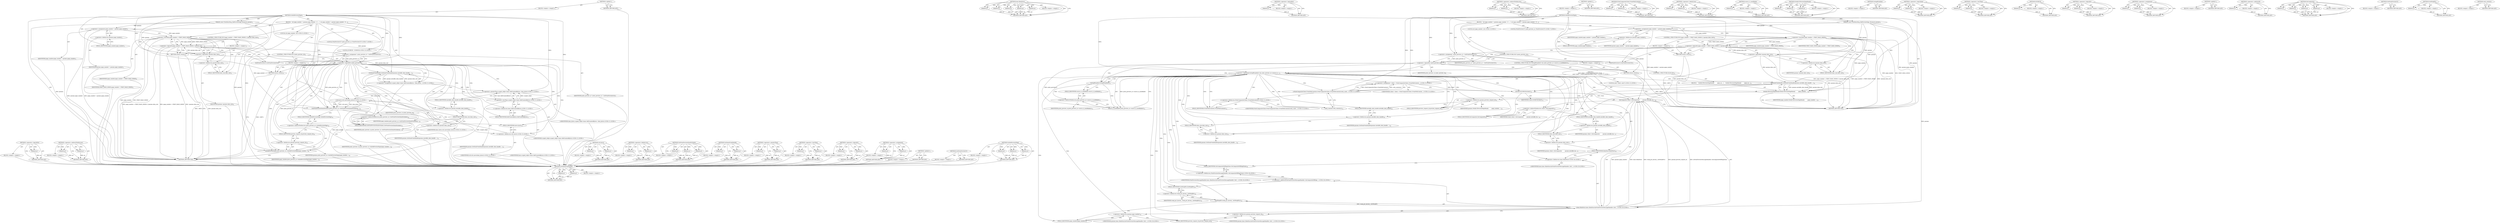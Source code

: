 digraph "web_contents" {
vulnerable_114 [label=<(METHOD,&lt;operator&gt;.logicalNot)>];
vulnerable_115 [label=<(PARAM,p1)>];
vulnerable_116 [label=<(BLOCK,&lt;empty&gt;,&lt;empty&gt;)>];
vulnerable_117 [label=<(METHOD_RETURN,ANY)>];
vulnerable_137 [label=<(METHOD,&lt;operator&gt;.indirectFieldAccess)>];
vulnerable_138 [label=<(PARAM,p1)>];
vulnerable_139 [label=<(PARAM,p2)>];
vulnerable_140 [label=<(BLOCK,&lt;empty&gt;,&lt;empty&gt;)>];
vulnerable_141 [label=<(METHOD_RETURN,ANY)>];
vulnerable_6 [label=<(METHOD,&lt;global&gt;)<SUB>1</SUB>>];
vulnerable_7 [label=<(BLOCK,&lt;empty&gt;,&lt;empty&gt;)<SUB>1</SUB>>];
vulnerable_8 [label=<(METHOD,OnDidPreviewPage)<SUB>1</SUB>>];
vulnerable_9 [label=<(PARAM,const PrintHostMsg_DidPreviewPage_Params&amp; params)<SUB>2</SUB>>];
vulnerable_10 [label=<(BLOCK,{
  int page_number = params.page_number;
  if ...,{
  int page_number = params.page_number;
  if ...)<SUB>2</SUB>>];
vulnerable_11 [label="<(LOCAL,int page_number: int)<SUB>3</SUB>>"];
vulnerable_12 [label=<(&lt;operator&gt;.assignment,page_number = params.page_number)<SUB>3</SUB>>];
vulnerable_13 [label=<(IDENTIFIER,page_number,page_number = params.page_number)<SUB>3</SUB>>];
vulnerable_14 [label=<(&lt;operator&gt;.fieldAccess,params.page_number)<SUB>3</SUB>>];
vulnerable_15 [label=<(IDENTIFIER,params,page_number = params.page_number)<SUB>3</SUB>>];
vulnerable_16 [label=<(FIELD_IDENTIFIER,page_number,page_number)<SUB>3</SUB>>];
vulnerable_17 [label=<(CONTROL_STRUCTURE,IF,if (page_number &lt; FIRST_PAGE_INDEX || !params.data_size))<SUB>4</SUB>>];
vulnerable_18 [label=<(&lt;operator&gt;.logicalOr,page_number &lt; FIRST_PAGE_INDEX || !params.data_...)<SUB>4</SUB>>];
vulnerable_19 [label=<(&lt;operator&gt;.lessThan,page_number &lt; FIRST_PAGE_INDEX)<SUB>4</SUB>>];
vulnerable_20 [label=<(IDENTIFIER,page_number,page_number &lt; FIRST_PAGE_INDEX)<SUB>4</SUB>>];
vulnerable_21 [label=<(IDENTIFIER,FIRST_PAGE_INDEX,page_number &lt; FIRST_PAGE_INDEX)<SUB>4</SUB>>];
vulnerable_22 [label=<(&lt;operator&gt;.logicalNot,!params.data_size)<SUB>4</SUB>>];
vulnerable_23 [label=<(&lt;operator&gt;.fieldAccess,params.data_size)<SUB>4</SUB>>];
vulnerable_24 [label=<(IDENTIFIER,params,!params.data_size)<SUB>4</SUB>>];
vulnerable_25 [label=<(FIELD_IDENTIFIER,data_size,data_size)<SUB>4</SUB>>];
vulnerable_26 [label=<(BLOCK,&lt;empty&gt;,&lt;empty&gt;)<SUB>5</SUB>>];
vulnerable_27 [label=<(RETURN,return;,return;)<SUB>5</SUB>>];
vulnerable_28 [label="<(LOCAL,PrintPreviewUI* print_preview_ui: PrintPreviewUI*)<SUB>7</SUB>>"];
vulnerable_29 [label=<(&lt;operator&gt;.assignment,* print_preview_ui = GetPrintPreviewUI())<SUB>7</SUB>>];
vulnerable_30 [label=<(IDENTIFIER,print_preview_ui,* print_preview_ui = GetPrintPreviewUI())<SUB>7</SUB>>];
vulnerable_31 [label=<(GetPrintPreviewUI,GetPrintPreviewUI())<SUB>7</SUB>>];
vulnerable_32 [label=<(CONTROL_STRUCTURE,IF,if (!print_preview_ui))<SUB>8</SUB>>];
vulnerable_33 [label=<(&lt;operator&gt;.logicalNot,!print_preview_ui)<SUB>8</SUB>>];
vulnerable_34 [label=<(IDENTIFIER,print_preview_ui,!print_preview_ui)<SUB>8</SUB>>];
vulnerable_35 [label=<(BLOCK,&lt;empty&gt;,&lt;empty&gt;)<SUB>9</SUB>>];
vulnerable_36 [label=<(RETURN,return;,return;)<SUB>9</SUB>>];
vulnerable_37 [label="<(&lt;operator&gt;.assignment,scoped_refptr&lt;base::RefCountedBytes&gt; data_bytes...)<SUB>11</SUB>>"];
vulnerable_38 [label="<(&lt;operator&gt;.greaterThan,scoped_refptr&lt;base::RefCountedBytes&gt; data_bytes)<SUB>11</SUB>>"];
vulnerable_39 [label="<(&lt;operator&gt;.lessThan,scoped_refptr&lt;base::RefCountedBytes)<SUB>11</SUB>>"];
vulnerable_40 [label="<(IDENTIFIER,scoped_refptr,scoped_refptr&lt;base::RefCountedBytes)<SUB>11</SUB>>"];
vulnerable_41 [label="<(&lt;operator&gt;.fieldAccess,base::RefCountedBytes)<SUB>11</SUB>>"];
vulnerable_42 [label="<(IDENTIFIER,base,scoped_refptr&lt;base::RefCountedBytes)<SUB>11</SUB>>"];
vulnerable_43 [label=<(FIELD_IDENTIFIER,RefCountedBytes,RefCountedBytes)<SUB>11</SUB>>];
vulnerable_44 [label="<(IDENTIFIER,data_bytes,scoped_refptr&lt;base::RefCountedBytes&gt; data_bytes)<SUB>11</SUB>>"];
vulnerable_45 [label=<(GetDataFromHandle,GetDataFromHandle(params.metafile_data_handle, ...)<SUB>12</SUB>>];
vulnerable_46 [label=<(&lt;operator&gt;.fieldAccess,params.metafile_data_handle)<SUB>12</SUB>>];
vulnerable_47 [label=<(IDENTIFIER,params,GetDataFromHandle(params.metafile_data_handle, ...)<SUB>12</SUB>>];
vulnerable_48 [label=<(FIELD_IDENTIFIER,metafile_data_handle,metafile_data_handle)<SUB>12</SUB>>];
vulnerable_49 [label=<(&lt;operator&gt;.fieldAccess,params.data_size)<SUB>12</SUB>>];
vulnerable_50 [label=<(IDENTIFIER,params,GetDataFromHandle(params.metafile_data_handle, ...)<SUB>12</SUB>>];
vulnerable_51 [label=<(FIELD_IDENTIFIER,data_size,data_size)<SUB>12</SUB>>];
vulnerable_52 [label="<(LOCAL,DCHECK : DCHECK)<SUB>13</SUB>>"];
vulnerable_53 [label=<(SetPrintPreviewDataForIndex,print_preview_ui-&gt;SetPrintPreviewDataForIndex(p...)<SUB>14</SUB>>];
vulnerable_54 [label=<(&lt;operator&gt;.indirectFieldAccess,print_preview_ui-&gt;SetPrintPreviewDataForIndex)<SUB>14</SUB>>];
vulnerable_55 [label=<(IDENTIFIER,print_preview_ui,print_preview_ui-&gt;SetPrintPreviewDataForIndex(p...)<SUB>14</SUB>>];
vulnerable_56 [label=<(FIELD_IDENTIFIER,SetPrintPreviewDataForIndex,SetPrintPreviewDataForIndex)<SUB>14</SUB>>];
vulnerable_57 [label=<(IDENTIFIER,page_number,print_preview_ui-&gt;SetPrintPreviewDataForIndex(p...)<SUB>14</SUB>>];
vulnerable_58 [label="<(std.move,std::move(data_bytes))<SUB>15</SUB>>"];
vulnerable_59 [label="<(&lt;operator&gt;.fieldAccess,std::move)<SUB>15</SUB>>"];
vulnerable_60 [label="<(IDENTIFIER,std,std::move(data_bytes))<SUB>15</SUB>>"];
vulnerable_61 [label=<(FIELD_IDENTIFIER,move,move)<SUB>15</SUB>>];
vulnerable_62 [label="<(IDENTIFIER,data_bytes,std::move(data_bytes))<SUB>15</SUB>>"];
vulnerable_63 [label=<(OnDidPreviewPage,print_preview_ui-&gt;OnDidPreviewPage(page_number,...)<SUB>16</SUB>>];
vulnerable_64 [label=<(&lt;operator&gt;.indirectFieldAccess,print_preview_ui-&gt;OnDidPreviewPage)<SUB>16</SUB>>];
vulnerable_65 [label=<(IDENTIFIER,print_preview_ui,print_preview_ui-&gt;OnDidPreviewPage(page_number,...)<SUB>16</SUB>>];
vulnerable_66 [label=<(FIELD_IDENTIFIER,OnDidPreviewPage,OnDidPreviewPage)<SUB>16</SUB>>];
vulnerable_67 [label=<(IDENTIFIER,page_number,print_preview_ui-&gt;OnDidPreviewPage(page_number,...)<SUB>16</SUB>>];
vulnerable_68 [label=<(&lt;operator&gt;.fieldAccess,params.preview_request_id)<SUB>16</SUB>>];
vulnerable_69 [label=<(IDENTIFIER,params,print_preview_ui-&gt;OnDidPreviewPage(page_number,...)<SUB>16</SUB>>];
vulnerable_70 [label=<(FIELD_IDENTIFIER,preview_request_id,preview_request_id)<SUB>16</SUB>>];
vulnerable_71 [label=<(METHOD_RETURN,void)<SUB>1</SUB>>];
vulnerable_73 [label=<(METHOD_RETURN,ANY)<SUB>1</SUB>>];
vulnerable_142 [label=<(METHOD,std.move)>];
vulnerable_143 [label=<(PARAM,p1)>];
vulnerable_144 [label=<(PARAM,p2)>];
vulnerable_145 [label=<(BLOCK,&lt;empty&gt;,&lt;empty&gt;)>];
vulnerable_146 [label=<(METHOD_RETURN,ANY)>];
vulnerable_99 [label=<(METHOD,&lt;operator&gt;.fieldAccess)>];
vulnerable_100 [label=<(PARAM,p1)>];
vulnerable_101 [label=<(PARAM,p2)>];
vulnerable_102 [label=<(BLOCK,&lt;empty&gt;,&lt;empty&gt;)>];
vulnerable_103 [label=<(METHOD_RETURN,ANY)>];
vulnerable_131 [label=<(METHOD,SetPrintPreviewDataForIndex)>];
vulnerable_132 [label=<(PARAM,p1)>];
vulnerable_133 [label=<(PARAM,p2)>];
vulnerable_134 [label=<(PARAM,p3)>];
vulnerable_135 [label=<(BLOCK,&lt;empty&gt;,&lt;empty&gt;)>];
vulnerable_136 [label=<(METHOD_RETURN,ANY)>];
vulnerable_126 [label=<(METHOD,GetDataFromHandle)>];
vulnerable_127 [label=<(PARAM,p1)>];
vulnerable_128 [label=<(PARAM,p2)>];
vulnerable_129 [label=<(BLOCK,&lt;empty&gt;,&lt;empty&gt;)>];
vulnerable_130 [label=<(METHOD_RETURN,ANY)>];
vulnerable_121 [label=<(METHOD,&lt;operator&gt;.greaterThan)>];
vulnerable_122 [label=<(PARAM,p1)>];
vulnerable_123 [label=<(PARAM,p2)>];
vulnerable_124 [label=<(BLOCK,&lt;empty&gt;,&lt;empty&gt;)>];
vulnerable_125 [label=<(METHOD_RETURN,ANY)>];
vulnerable_109 [label=<(METHOD,&lt;operator&gt;.lessThan)>];
vulnerable_110 [label=<(PARAM,p1)>];
vulnerable_111 [label=<(PARAM,p2)>];
vulnerable_112 [label=<(BLOCK,&lt;empty&gt;,&lt;empty&gt;)>];
vulnerable_113 [label=<(METHOD_RETURN,ANY)>];
vulnerable_104 [label=<(METHOD,&lt;operator&gt;.logicalOr)>];
vulnerable_105 [label=<(PARAM,p1)>];
vulnerable_106 [label=<(PARAM,p2)>];
vulnerable_107 [label=<(BLOCK,&lt;empty&gt;,&lt;empty&gt;)>];
vulnerable_108 [label=<(METHOD_RETURN,ANY)>];
vulnerable_94 [label=<(METHOD,&lt;operator&gt;.assignment)>];
vulnerable_95 [label=<(PARAM,p1)>];
vulnerable_96 [label=<(PARAM,p2)>];
vulnerable_97 [label=<(BLOCK,&lt;empty&gt;,&lt;empty&gt;)>];
vulnerable_98 [label=<(METHOD_RETURN,ANY)>];
vulnerable_88 [label=<(METHOD,&lt;global&gt;)<SUB>1</SUB>>];
vulnerable_89 [label=<(BLOCK,&lt;empty&gt;,&lt;empty&gt;)>];
vulnerable_90 [label=<(METHOD_RETURN,ANY)>];
vulnerable_118 [label=<(METHOD,GetPrintPreviewUI)>];
vulnerable_119 [label=<(BLOCK,&lt;empty&gt;,&lt;empty&gt;)>];
vulnerable_120 [label=<(METHOD_RETURN,ANY)>];
vulnerable_147 [label=<(METHOD,OnDidPreviewPage)>];
vulnerable_148 [label=<(PARAM,p1)>];
vulnerable_149 [label=<(PARAM,p2)>];
vulnerable_150 [label=<(PARAM,p3)>];
vulnerable_151 [label=<(BLOCK,&lt;empty&gt;,&lt;empty&gt;)>];
vulnerable_152 [label=<(METHOD_RETURN,ANY)>];
fixed_207 [label=<(METHOD,GetDataFromHandle)>];
fixed_208 [label=<(PARAM,p1)>];
fixed_209 [label=<(PARAM,p2)>];
fixed_210 [label=<(BLOCK,&lt;empty&gt;,&lt;empty&gt;)>];
fixed_211 [label=<(METHOD_RETURN,ANY)>];
fixed_185 [label=<(METHOD,base.BindOnce)>];
fixed_186 [label=<(PARAM,p1)>];
fixed_187 [label=<(PARAM,p2)>];
fixed_188 [label=<(PARAM,p3)>];
fixed_189 [label=<(PARAM,p4)>];
fixed_190 [label=<(PARAM,p5)>];
fixed_191 [label=<(BLOCK,&lt;empty&gt;,&lt;empty&gt;)>];
fixed_192 [label=<(METHOD_RETURN,ANY)>];
fixed_142 [label=<(METHOD,&lt;operator&gt;.logicalNot)>];
fixed_143 [label=<(PARAM,p1)>];
fixed_144 [label=<(BLOCK,&lt;empty&gt;,&lt;empty&gt;)>];
fixed_145 [label=<(METHOD_RETURN,ANY)>];
fixed_161 [label=<(METHOD,&lt;operator&gt;.indirectFieldAccess)>];
fixed_162 [label=<(PARAM,p1)>];
fixed_163 [label=<(PARAM,p2)>];
fixed_164 [label=<(BLOCK,&lt;empty&gt;,&lt;empty&gt;)>];
fixed_165 [label=<(METHOD_RETURN,ANY)>];
fixed_6 [label=<(METHOD,&lt;global&gt;)<SUB>1</SUB>>];
fixed_7 [label=<(BLOCK,&lt;empty&gt;,&lt;empty&gt;)<SUB>1</SUB>>];
fixed_8 [label=<(METHOD,OnDidPreviewPage)<SUB>1</SUB>>];
fixed_9 [label=<(PARAM,const PrintHostMsg_DidPreviewPage_Params&amp; params)<SUB>2</SUB>>];
fixed_10 [label=<(BLOCK,{
  int page_number = params.page_number;
  if ...,{
  int page_number = params.page_number;
  if ...)<SUB>2</SUB>>];
fixed_11 [label="<(LOCAL,int page_number: int)<SUB>3</SUB>>"];
fixed_12 [label=<(&lt;operator&gt;.assignment,page_number = params.page_number)<SUB>3</SUB>>];
fixed_13 [label=<(IDENTIFIER,page_number,page_number = params.page_number)<SUB>3</SUB>>];
fixed_14 [label=<(&lt;operator&gt;.fieldAccess,params.page_number)<SUB>3</SUB>>];
fixed_15 [label=<(IDENTIFIER,params,page_number = params.page_number)<SUB>3</SUB>>];
fixed_16 [label=<(FIELD_IDENTIFIER,page_number,page_number)<SUB>3</SUB>>];
fixed_17 [label=<(CONTROL_STRUCTURE,IF,if (page_number &lt; FIRST_PAGE_INDEX || !params.data_size))<SUB>4</SUB>>];
fixed_18 [label=<(&lt;operator&gt;.logicalOr,page_number &lt; FIRST_PAGE_INDEX || !params.data_...)<SUB>4</SUB>>];
fixed_19 [label=<(&lt;operator&gt;.lessThan,page_number &lt; FIRST_PAGE_INDEX)<SUB>4</SUB>>];
fixed_20 [label=<(IDENTIFIER,page_number,page_number &lt; FIRST_PAGE_INDEX)<SUB>4</SUB>>];
fixed_21 [label=<(IDENTIFIER,FIRST_PAGE_INDEX,page_number &lt; FIRST_PAGE_INDEX)<SUB>4</SUB>>];
fixed_22 [label=<(&lt;operator&gt;.logicalNot,!params.data_size)<SUB>4</SUB>>];
fixed_23 [label=<(&lt;operator&gt;.fieldAccess,params.data_size)<SUB>4</SUB>>];
fixed_24 [label=<(IDENTIFIER,params,!params.data_size)<SUB>4</SUB>>];
fixed_25 [label=<(FIELD_IDENTIFIER,data_size,data_size)<SUB>4</SUB>>];
fixed_26 [label=<(BLOCK,&lt;empty&gt;,&lt;empty&gt;)<SUB>5</SUB>>];
fixed_27 [label=<(RETURN,return;,return;)<SUB>5</SUB>>];
fixed_28 [label="<(LOCAL,PrintPreviewUI* print_preview_ui: PrintPreviewUI*)<SUB>7</SUB>>"];
fixed_29 [label=<(&lt;operator&gt;.assignment,* print_preview_ui = GetPrintPreviewUI())<SUB>7</SUB>>];
fixed_30 [label=<(IDENTIFIER,print_preview_ui,* print_preview_ui = GetPrintPreviewUI())<SUB>7</SUB>>];
fixed_31 [label=<(GetPrintPreviewUI,GetPrintPreviewUI())<SUB>7</SUB>>];
fixed_32 [label=<(CONTROL_STRUCTURE,IF,if (!print_preview_ui))<SUB>8</SUB>>];
fixed_33 [label=<(&lt;operator&gt;.logicalNot,!print_preview_ui)<SUB>8</SUB>>];
fixed_34 [label=<(IDENTIFIER,print_preview_ui,!print_preview_ui)<SUB>8</SUB>>];
fixed_35 [label=<(BLOCK,&lt;empty&gt;,&lt;empty&gt;)<SUB>9</SUB>>];
fixed_36 [label=<(RETURN,return;,return;)<SUB>9</SUB>>];
fixed_37 [label=<(CONTROL_STRUCTURE,IF,if (IsOopifEnabled() &amp;&amp; print_preview_ui-&gt;source_is_modifiable()))<SUB>11</SUB>>];
fixed_38 [label=<(&lt;operator&gt;.logicalAnd,IsOopifEnabled() &amp;&amp; print_preview_ui-&gt;source_is...)<SUB>11</SUB>>];
fixed_39 [label=<(IsOopifEnabled,IsOopifEnabled())<SUB>11</SUB>>];
fixed_40 [label=<(source_is_modifiable,print_preview_ui-&gt;source_is_modifiable())<SUB>11</SUB>>];
fixed_41 [label=<(&lt;operator&gt;.indirectFieldAccess,print_preview_ui-&gt;source_is_modifiable)<SUB>11</SUB>>];
fixed_42 [label=<(IDENTIFIER,print_preview_ui,print_preview_ui-&gt;source_is_modifiable())<SUB>11</SUB>>];
fixed_43 [label=<(FIELD_IDENTIFIER,source_is_modifiable,source_is_modifiable)<SUB>11</SUB>>];
fixed_44 [label="<(BLOCK,{
    auto* client = PrintCompositeClient::From...,{
    auto* client = PrintCompositeClient::From...)<SUB>11</SUB>>"];
fixed_45 [label="<(LOCAL,auto* client: auto*)<SUB>12</SUB>>"];
fixed_46 [label="<(&lt;operator&gt;.assignment,* client = PrintCompositeClient::FromWebContent...)<SUB>12</SUB>>"];
fixed_47 [label="<(IDENTIFIER,client,* client = PrintCompositeClient::FromWebContent...)<SUB>12</SUB>>"];
fixed_48 [label="<(PrintCompositeClient.FromWebContents,PrintCompositeClient::FromWebContents(web_conte...)<SUB>12</SUB>>"];
fixed_49 [label="<(&lt;operator&gt;.fieldAccess,PrintCompositeClient::FromWebContents)<SUB>12</SUB>>"];
fixed_50 [label="<(IDENTIFIER,PrintCompositeClient,PrintCompositeClient::FromWebContents(web_conte...)<SUB>12</SUB>>"];
fixed_51 [label=<(FIELD_IDENTIFIER,FromWebContents,FromWebContents)<SUB>12</SUB>>];
fixed_52 [label=<(web_contents,web_contents())<SUB>12</SUB>>];
fixed_53 [label=<(DCHECK,DCHECK(client))<SUB>13</SUB>>];
fixed_54 [label=<(IDENTIFIER,client,DCHECK(client))<SUB>13</SUB>>];
fixed_55 [label=<(DoComposite,client-&gt;DoComposite(
        params.metafile_da...)<SUB>16</SUB>>];
fixed_56 [label=<(&lt;operator&gt;.indirectFieldAccess,client-&gt;DoComposite)<SUB>16</SUB>>];
fixed_57 [label=<(IDENTIFIER,client,client-&gt;DoComposite(
        params.metafile_da...)<SUB>16</SUB>>];
fixed_58 [label=<(FIELD_IDENTIFIER,DoComposite,DoComposite)<SUB>16</SUB>>];
fixed_59 [label=<(&lt;operator&gt;.fieldAccess,params.metafile_data_handle)<SUB>17</SUB>>];
fixed_60 [label=<(IDENTIFIER,params,client-&gt;DoComposite(
        params.metafile_da...)<SUB>17</SUB>>];
fixed_61 [label=<(FIELD_IDENTIFIER,metafile_data_handle,metafile_data_handle)<SUB>17</SUB>>];
fixed_62 [label=<(&lt;operator&gt;.fieldAccess,params.data_size)<SUB>17</SUB>>];
fixed_63 [label=<(IDENTIFIER,params,client-&gt;DoComposite(
        params.metafile_da...)<SUB>17</SUB>>];
fixed_64 [label=<(FIELD_IDENTIFIER,data_size,data_size)<SUB>17</SUB>>];
fixed_65 [label="<(base.BindOnce,base::BindOnce(&amp;PrintPreviewMessageHandler::OnC...)<SUB>18</SUB>>"];
fixed_66 [label="<(&lt;operator&gt;.fieldAccess,base::BindOnce)<SUB>18</SUB>>"];
fixed_67 [label="<(IDENTIFIER,base,base::BindOnce(&amp;PrintPreviewMessageHandler::OnC...)<SUB>18</SUB>>"];
fixed_68 [label=<(FIELD_IDENTIFIER,BindOnce,BindOnce)<SUB>18</SUB>>];
fixed_69 [label="<(&lt;operator&gt;.addressOf,&amp;PrintPreviewMessageHandler::OnCompositePdfPage...)<SUB>18</SUB>>"];
fixed_70 [label="<(&lt;operator&gt;.fieldAccess,PrintPreviewMessageHandler::OnCompositePdfPageDone)<SUB>18</SUB>>"];
fixed_71 [label="<(IDENTIFIER,PrintPreviewMessageHandler,base::BindOnce(&amp;PrintPreviewMessageHandler::OnC...)<SUB>18</SUB>>"];
fixed_72 [label=<(FIELD_IDENTIFIER,OnCompositePdfPageDone,OnCompositePdfPageDone)<SUB>18</SUB>>];
fixed_73 [label=<(GetWeakPtr,weak_ptr_factory_.GetWeakPtr())<SUB>19</SUB>>];
fixed_74 [label=<(&lt;operator&gt;.fieldAccess,weak_ptr_factory_.GetWeakPtr)<SUB>19</SUB>>];
fixed_75 [label=<(IDENTIFIER,weak_ptr_factory_,weak_ptr_factory_.GetWeakPtr())<SUB>19</SUB>>];
fixed_76 [label=<(FIELD_IDENTIFIER,GetWeakPtr,GetWeakPtr)<SUB>19</SUB>>];
fixed_77 [label=<(&lt;operator&gt;.fieldAccess,params.page_number)<SUB>19</SUB>>];
fixed_78 [label="<(IDENTIFIER,params,base::BindOnce(&amp;PrintPreviewMessageHandler::OnC...)<SUB>19</SUB>>"];
fixed_79 [label=<(FIELD_IDENTIFIER,page_number,page_number)<SUB>19</SUB>>];
fixed_80 [label=<(&lt;operator&gt;.fieldAccess,params.preview_request_id)<SUB>20</SUB>>];
fixed_81 [label="<(IDENTIFIER,params,base::BindOnce(&amp;PrintPreviewMessageHandler::OnC...)<SUB>20</SUB>>"];
fixed_82 [label=<(FIELD_IDENTIFIER,preview_request_id,preview_request_id)<SUB>20</SUB>>];
fixed_83 [label=<(CONTROL_STRUCTURE,ELSE,else)<SUB>21</SUB>>];
fixed_84 [label=<(BLOCK,{
    NotifyUIPreviewPageReady(
        page_nu...,{
    NotifyUIPreviewPageReady(
        page_nu...)<SUB>21</SUB>>];
fixed_85 [label=<(NotifyUIPreviewPageReady,NotifyUIPreviewPageReady(
        page_number, ...)<SUB>22</SUB>>];
fixed_86 [label=<(IDENTIFIER,page_number,NotifyUIPreviewPageReady(
        page_number, ...)<SUB>23</SUB>>];
fixed_87 [label=<(&lt;operator&gt;.fieldAccess,params.preview_request_id)<SUB>23</SUB>>];
fixed_88 [label=<(IDENTIFIER,params,NotifyUIPreviewPageReady(
        page_number, ...)<SUB>23</SUB>>];
fixed_89 [label=<(FIELD_IDENTIFIER,preview_request_id,preview_request_id)<SUB>23</SUB>>];
fixed_90 [label=<(GetDataFromHandle,GetDataFromHandle(params.metafile_data_handle, ...)<SUB>24</SUB>>];
fixed_91 [label=<(&lt;operator&gt;.fieldAccess,params.metafile_data_handle)<SUB>24</SUB>>];
fixed_92 [label=<(IDENTIFIER,params,GetDataFromHandle(params.metafile_data_handle, ...)<SUB>24</SUB>>];
fixed_93 [label=<(FIELD_IDENTIFIER,metafile_data_handle,metafile_data_handle)<SUB>24</SUB>>];
fixed_94 [label=<(&lt;operator&gt;.fieldAccess,params.data_size)<SUB>24</SUB>>];
fixed_95 [label=<(IDENTIFIER,params,GetDataFromHandle(params.metafile_data_handle, ...)<SUB>24</SUB>>];
fixed_96 [label=<(FIELD_IDENTIFIER,data_size,data_size)<SUB>24</SUB>>];
fixed_97 [label=<(METHOD_RETURN,void)<SUB>1</SUB>>];
fixed_99 [label=<(METHOD_RETURN,ANY)<SUB>1</SUB>>];
fixed_166 [label=<(METHOD,PrintCompositeClient.FromWebContents)>];
fixed_167 [label=<(PARAM,p1)>];
fixed_168 [label=<(PARAM,p2)>];
fixed_169 [label=<(BLOCK,&lt;empty&gt;,&lt;empty&gt;)>];
fixed_170 [label=<(METHOD_RETURN,ANY)>];
fixed_127 [label=<(METHOD,&lt;operator&gt;.fieldAccess)>];
fixed_128 [label=<(PARAM,p1)>];
fixed_129 [label=<(PARAM,p2)>];
fixed_130 [label=<(BLOCK,&lt;empty&gt;,&lt;empty&gt;)>];
fixed_131 [label=<(METHOD_RETURN,ANY)>];
fixed_157 [label=<(METHOD,source_is_modifiable)>];
fixed_158 [label=<(PARAM,p1)>];
fixed_159 [label=<(BLOCK,&lt;empty&gt;,&lt;empty&gt;)>];
fixed_160 [label=<(METHOD_RETURN,ANY)>];
fixed_201 [label=<(METHOD,NotifyUIPreviewPageReady)>];
fixed_202 [label=<(PARAM,p1)>];
fixed_203 [label=<(PARAM,p2)>];
fixed_204 [label=<(PARAM,p3)>];
fixed_205 [label=<(BLOCK,&lt;empty&gt;,&lt;empty&gt;)>];
fixed_206 [label=<(METHOD_RETURN,ANY)>];
fixed_154 [label=<(METHOD,IsOopifEnabled)>];
fixed_155 [label=<(BLOCK,&lt;empty&gt;,&lt;empty&gt;)>];
fixed_156 [label=<(METHOD_RETURN,ANY)>];
fixed_149 [label=<(METHOD,&lt;operator&gt;.logicalAnd)>];
fixed_150 [label=<(PARAM,p1)>];
fixed_151 [label=<(PARAM,p2)>];
fixed_152 [label=<(BLOCK,&lt;empty&gt;,&lt;empty&gt;)>];
fixed_153 [label=<(METHOD_RETURN,ANY)>];
fixed_137 [label=<(METHOD,&lt;operator&gt;.lessThan)>];
fixed_138 [label=<(PARAM,p1)>];
fixed_139 [label=<(PARAM,p2)>];
fixed_140 [label=<(BLOCK,&lt;empty&gt;,&lt;empty&gt;)>];
fixed_141 [label=<(METHOD_RETURN,ANY)>];
fixed_174 [label=<(METHOD,DCHECK)>];
fixed_175 [label=<(PARAM,p1)>];
fixed_176 [label=<(BLOCK,&lt;empty&gt;,&lt;empty&gt;)>];
fixed_177 [label=<(METHOD_RETURN,ANY)>];
fixed_132 [label=<(METHOD,&lt;operator&gt;.logicalOr)>];
fixed_133 [label=<(PARAM,p1)>];
fixed_134 [label=<(PARAM,p2)>];
fixed_135 [label=<(BLOCK,&lt;empty&gt;,&lt;empty&gt;)>];
fixed_136 [label=<(METHOD_RETURN,ANY)>];
fixed_122 [label=<(METHOD,&lt;operator&gt;.assignment)>];
fixed_123 [label=<(PARAM,p1)>];
fixed_124 [label=<(PARAM,p2)>];
fixed_125 [label=<(BLOCK,&lt;empty&gt;,&lt;empty&gt;)>];
fixed_126 [label=<(METHOD_RETURN,ANY)>];
fixed_116 [label=<(METHOD,&lt;global&gt;)<SUB>1</SUB>>];
fixed_117 [label=<(BLOCK,&lt;empty&gt;,&lt;empty&gt;)>];
fixed_118 [label=<(METHOD_RETURN,ANY)>];
fixed_193 [label=<(METHOD,&lt;operator&gt;.addressOf)>];
fixed_194 [label=<(PARAM,p1)>];
fixed_195 [label=<(BLOCK,&lt;empty&gt;,&lt;empty&gt;)>];
fixed_196 [label=<(METHOD_RETURN,ANY)>];
fixed_178 [label=<(METHOD,DoComposite)>];
fixed_179 [label=<(PARAM,p1)>];
fixed_180 [label=<(PARAM,p2)>];
fixed_181 [label=<(PARAM,p3)>];
fixed_182 [label=<(PARAM,p4)>];
fixed_183 [label=<(BLOCK,&lt;empty&gt;,&lt;empty&gt;)>];
fixed_184 [label=<(METHOD_RETURN,ANY)>];
fixed_146 [label=<(METHOD,GetPrintPreviewUI)>];
fixed_147 [label=<(BLOCK,&lt;empty&gt;,&lt;empty&gt;)>];
fixed_148 [label=<(METHOD_RETURN,ANY)>];
fixed_197 [label=<(METHOD,GetWeakPtr)>];
fixed_198 [label=<(PARAM,p1)>];
fixed_199 [label=<(BLOCK,&lt;empty&gt;,&lt;empty&gt;)>];
fixed_200 [label=<(METHOD_RETURN,ANY)>];
fixed_171 [label=<(METHOD,web_contents)>];
fixed_172 [label=<(BLOCK,&lt;empty&gt;,&lt;empty&gt;)>];
fixed_173 [label=<(METHOD_RETURN,ANY)>];
vulnerable_114 -> vulnerable_115  [key=0, label="AST: "];
vulnerable_114 -> vulnerable_115  [key=1, label="DDG: "];
vulnerable_114 -> vulnerable_116  [key=0, label="AST: "];
vulnerable_114 -> vulnerable_117  [key=0, label="AST: "];
vulnerable_114 -> vulnerable_117  [key=1, label="CFG: "];
vulnerable_115 -> vulnerable_117  [key=0, label="DDG: p1"];
vulnerable_116 -> fixed_207  [key=0];
vulnerable_117 -> fixed_207  [key=0];
vulnerable_137 -> vulnerable_138  [key=0, label="AST: "];
vulnerable_137 -> vulnerable_138  [key=1, label="DDG: "];
vulnerable_137 -> vulnerable_140  [key=0, label="AST: "];
vulnerable_137 -> vulnerable_139  [key=0, label="AST: "];
vulnerable_137 -> vulnerable_139  [key=1, label="DDG: "];
vulnerable_137 -> vulnerable_141  [key=0, label="AST: "];
vulnerable_137 -> vulnerable_141  [key=1, label="CFG: "];
vulnerable_138 -> vulnerable_141  [key=0, label="DDG: p1"];
vulnerable_139 -> vulnerable_141  [key=0, label="DDG: p2"];
vulnerable_140 -> fixed_207  [key=0];
vulnerable_141 -> fixed_207  [key=0];
vulnerable_6 -> vulnerable_7  [key=0, label="AST: "];
vulnerable_6 -> vulnerable_73  [key=0, label="AST: "];
vulnerable_6 -> vulnerable_73  [key=1, label="CFG: "];
vulnerable_7 -> vulnerable_8  [key=0, label="AST: "];
vulnerable_8 -> vulnerable_9  [key=0, label="AST: "];
vulnerable_8 -> vulnerable_9  [key=1, label="DDG: "];
vulnerable_8 -> vulnerable_10  [key=0, label="AST: "];
vulnerable_8 -> vulnerable_71  [key=0, label="AST: "];
vulnerable_8 -> vulnerable_16  [key=0, label="CFG: "];
vulnerable_8 -> vulnerable_29  [key=0, label="DDG: "];
vulnerable_8 -> vulnerable_53  [key=0, label="DDG: "];
vulnerable_8 -> vulnerable_63  [key=0, label="DDG: "];
vulnerable_8 -> vulnerable_27  [key=0, label="DDG: "];
vulnerable_8 -> vulnerable_33  [key=0, label="DDG: "];
vulnerable_8 -> vulnerable_36  [key=0, label="DDG: "];
vulnerable_8 -> vulnerable_38  [key=0, label="DDG: "];
vulnerable_8 -> vulnerable_58  [key=0, label="DDG: "];
vulnerable_8 -> vulnerable_19  [key=0, label="DDG: "];
vulnerable_8 -> vulnerable_39  [key=0, label="DDG: "];
vulnerable_9 -> vulnerable_71  [key=0, label="DDG: params"];
vulnerable_9 -> vulnerable_12  [key=0, label="DDG: params"];
vulnerable_9 -> vulnerable_63  [key=0, label="DDG: params"];
vulnerable_9 -> vulnerable_45  [key=0, label="DDG: params"];
vulnerable_9 -> vulnerable_22  [key=0, label="DDG: params"];
vulnerable_10 -> vulnerable_11  [key=0, label="AST: "];
vulnerable_10 -> vulnerable_12  [key=0, label="AST: "];
vulnerable_10 -> vulnerable_17  [key=0, label="AST: "];
vulnerable_10 -> vulnerable_28  [key=0, label="AST: "];
vulnerable_10 -> vulnerable_29  [key=0, label="AST: "];
vulnerable_10 -> vulnerable_32  [key=0, label="AST: "];
vulnerable_10 -> vulnerable_37  [key=0, label="AST: "];
vulnerable_10 -> vulnerable_52  [key=0, label="AST: "];
vulnerable_10 -> vulnerable_53  [key=0, label="AST: "];
vulnerable_10 -> vulnerable_63  [key=0, label="AST: "];
vulnerable_11 -> fixed_207  [key=0];
vulnerable_12 -> vulnerable_13  [key=0, label="AST: "];
vulnerable_12 -> vulnerable_14  [key=0, label="AST: "];
vulnerable_12 -> vulnerable_19  [key=0, label="CFG: "];
vulnerable_12 -> vulnerable_19  [key=1, label="DDG: page_number"];
vulnerable_12 -> vulnerable_71  [key=0, label="DDG: params.page_number"];
vulnerable_12 -> vulnerable_71  [key=1, label="DDG: page_number = params.page_number"];
vulnerable_13 -> fixed_207  [key=0];
vulnerable_14 -> vulnerable_15  [key=0, label="AST: "];
vulnerable_14 -> vulnerable_16  [key=0, label="AST: "];
vulnerable_14 -> vulnerable_12  [key=0, label="CFG: "];
vulnerable_15 -> fixed_207  [key=0];
vulnerable_16 -> vulnerable_14  [key=0, label="CFG: "];
vulnerable_17 -> vulnerable_18  [key=0, label="AST: "];
vulnerable_17 -> vulnerable_26  [key=0, label="AST: "];
vulnerable_18 -> vulnerable_19  [key=0, label="AST: "];
vulnerable_18 -> vulnerable_22  [key=0, label="AST: "];
vulnerable_18 -> vulnerable_27  [key=0, label="CFG: "];
vulnerable_18 -> vulnerable_27  [key=1, label="CDG: "];
vulnerable_18 -> vulnerable_31  [key=0, label="CFG: "];
vulnerable_18 -> vulnerable_31  [key=1, label="CDG: "];
vulnerable_18 -> vulnerable_71  [key=0, label="DDG: page_number &lt; FIRST_PAGE_INDEX"];
vulnerable_18 -> vulnerable_71  [key=1, label="DDG: !params.data_size"];
vulnerable_18 -> vulnerable_71  [key=2, label="DDG: page_number &lt; FIRST_PAGE_INDEX || !params.data_size"];
vulnerable_18 -> vulnerable_33  [key=0, label="CDG: "];
vulnerable_18 -> vulnerable_29  [key=0, label="CDG: "];
vulnerable_19 -> vulnerable_20  [key=0, label="AST: "];
vulnerable_19 -> vulnerable_21  [key=0, label="AST: "];
vulnerable_19 -> vulnerable_18  [key=0, label="CFG: "];
vulnerable_19 -> vulnerable_18  [key=1, label="DDG: page_number"];
vulnerable_19 -> vulnerable_18  [key=2, label="DDG: FIRST_PAGE_INDEX"];
vulnerable_19 -> vulnerable_25  [key=0, label="CFG: "];
vulnerable_19 -> vulnerable_25  [key=1, label="CDG: "];
vulnerable_19 -> vulnerable_71  [key=0, label="DDG: page_number"];
vulnerable_19 -> vulnerable_71  [key=1, label="DDG: FIRST_PAGE_INDEX"];
vulnerable_19 -> vulnerable_53  [key=0, label="DDG: page_number"];
vulnerable_19 -> vulnerable_23  [key=0, label="CDG: "];
vulnerable_19 -> vulnerable_22  [key=0, label="CDG: "];
vulnerable_20 -> fixed_207  [key=0];
vulnerable_21 -> fixed_207  [key=0];
vulnerable_22 -> vulnerable_23  [key=0, label="AST: "];
vulnerable_22 -> vulnerable_18  [key=0, label="CFG: "];
vulnerable_22 -> vulnerable_18  [key=1, label="DDG: params.data_size"];
vulnerable_22 -> vulnerable_71  [key=0, label="DDG: params.data_size"];
vulnerable_22 -> vulnerable_45  [key=0, label="DDG: params.data_size"];
vulnerable_23 -> vulnerable_24  [key=0, label="AST: "];
vulnerable_23 -> vulnerable_25  [key=0, label="AST: "];
vulnerable_23 -> vulnerable_22  [key=0, label="CFG: "];
vulnerable_24 -> fixed_207  [key=0];
vulnerable_25 -> vulnerable_23  [key=0, label="CFG: "];
vulnerable_26 -> vulnerable_27  [key=0, label="AST: "];
vulnerable_27 -> vulnerable_71  [key=0, label="CFG: "];
vulnerable_27 -> vulnerable_71  [key=1, label="DDG: &lt;RET&gt;"];
vulnerable_28 -> fixed_207  [key=0];
vulnerable_29 -> vulnerable_30  [key=0, label="AST: "];
vulnerable_29 -> vulnerable_31  [key=0, label="AST: "];
vulnerable_29 -> vulnerable_33  [key=0, label="CFG: "];
vulnerable_29 -> vulnerable_33  [key=1, label="DDG: print_preview_ui"];
vulnerable_30 -> fixed_207  [key=0];
vulnerable_31 -> vulnerable_29  [key=0, label="CFG: "];
vulnerable_32 -> vulnerable_33  [key=0, label="AST: "];
vulnerable_32 -> vulnerable_35  [key=0, label="AST: "];
vulnerable_33 -> vulnerable_34  [key=0, label="AST: "];
vulnerable_33 -> vulnerable_36  [key=0, label="CFG: "];
vulnerable_33 -> vulnerable_36  [key=1, label="CDG: "];
vulnerable_33 -> vulnerable_43  [key=0, label="CFG: "];
vulnerable_33 -> vulnerable_43  [key=1, label="CDG: "];
vulnerable_33 -> vulnerable_53  [key=0, label="DDG: print_preview_ui"];
vulnerable_33 -> vulnerable_53  [key=1, label="CDG: "];
vulnerable_33 -> vulnerable_63  [key=0, label="DDG: print_preview_ui"];
vulnerable_33 -> vulnerable_63  [key=1, label="CDG: "];
vulnerable_33 -> vulnerable_48  [key=0, label="CDG: "];
vulnerable_33 -> vulnerable_58  [key=0, label="CDG: "];
vulnerable_33 -> vulnerable_68  [key=0, label="CDG: "];
vulnerable_33 -> vulnerable_49  [key=0, label="CDG: "];
vulnerable_33 -> vulnerable_61  [key=0, label="CDG: "];
vulnerable_33 -> vulnerable_64  [key=0, label="CDG: "];
vulnerable_33 -> vulnerable_51  [key=0, label="CDG: "];
vulnerable_33 -> vulnerable_66  [key=0, label="CDG: "];
vulnerable_33 -> vulnerable_37  [key=0, label="CDG: "];
vulnerable_33 -> vulnerable_46  [key=0, label="CDG: "];
vulnerable_33 -> vulnerable_38  [key=0, label="CDG: "];
vulnerable_33 -> vulnerable_56  [key=0, label="CDG: "];
vulnerable_33 -> vulnerable_41  [key=0, label="CDG: "];
vulnerable_33 -> vulnerable_70  [key=0, label="CDG: "];
vulnerable_33 -> vulnerable_45  [key=0, label="CDG: "];
vulnerable_33 -> vulnerable_59  [key=0, label="CDG: "];
vulnerable_33 -> vulnerable_54  [key=0, label="CDG: "];
vulnerable_33 -> vulnerable_39  [key=0, label="CDG: "];
vulnerable_34 -> fixed_207  [key=0];
vulnerable_35 -> vulnerable_36  [key=0, label="AST: "];
vulnerable_36 -> vulnerable_71  [key=0, label="CFG: "];
vulnerable_36 -> vulnerable_71  [key=1, label="DDG: &lt;RET&gt;"];
vulnerable_37 -> vulnerable_38  [key=0, label="AST: "];
vulnerable_37 -> vulnerable_45  [key=0, label="AST: "];
vulnerable_37 -> vulnerable_56  [key=0, label="CFG: "];
vulnerable_38 -> vulnerable_39  [key=0, label="AST: "];
vulnerable_38 -> vulnerable_44  [key=0, label="AST: "];
vulnerable_38 -> vulnerable_48  [key=0, label="CFG: "];
vulnerable_38 -> vulnerable_58  [key=0, label="DDG: data_bytes"];
vulnerable_39 -> vulnerable_40  [key=0, label="AST: "];
vulnerable_39 -> vulnerable_41  [key=0, label="AST: "];
vulnerable_39 -> vulnerable_38  [key=0, label="CFG: "];
vulnerable_39 -> vulnerable_38  [key=1, label="DDG: scoped_refptr"];
vulnerable_39 -> vulnerable_38  [key=2, label="DDG: base::RefCountedBytes"];
vulnerable_39 -> vulnerable_71  [key=0, label="DDG: scoped_refptr"];
vulnerable_40 -> fixed_207  [key=0];
vulnerable_41 -> vulnerable_42  [key=0, label="AST: "];
vulnerable_41 -> vulnerable_43  [key=0, label="AST: "];
vulnerable_41 -> vulnerable_39  [key=0, label="CFG: "];
vulnerable_42 -> fixed_207  [key=0];
vulnerable_43 -> vulnerable_41  [key=0, label="CFG: "];
vulnerable_44 -> fixed_207  [key=0];
vulnerable_45 -> vulnerable_46  [key=0, label="AST: "];
vulnerable_45 -> vulnerable_49  [key=0, label="AST: "];
vulnerable_45 -> vulnerable_37  [key=0, label="CFG: "];
vulnerable_45 -> vulnerable_37  [key=1, label="DDG: params.metafile_data_handle"];
vulnerable_45 -> vulnerable_37  [key=2, label="DDG: params.data_size"];
vulnerable_46 -> vulnerable_47  [key=0, label="AST: "];
vulnerable_46 -> vulnerable_48  [key=0, label="AST: "];
vulnerable_46 -> vulnerable_51  [key=0, label="CFG: "];
vulnerable_47 -> fixed_207  [key=0];
vulnerable_48 -> vulnerable_46  [key=0, label="CFG: "];
vulnerable_49 -> vulnerable_50  [key=0, label="AST: "];
vulnerable_49 -> vulnerable_51  [key=0, label="AST: "];
vulnerable_49 -> vulnerable_45  [key=0, label="CFG: "];
vulnerable_50 -> fixed_207  [key=0];
vulnerable_51 -> vulnerable_49  [key=0, label="CFG: "];
vulnerable_52 -> fixed_207  [key=0];
vulnerable_53 -> vulnerable_54  [key=0, label="AST: "];
vulnerable_53 -> vulnerable_57  [key=0, label="AST: "];
vulnerable_53 -> vulnerable_58  [key=0, label="AST: "];
vulnerable_53 -> vulnerable_66  [key=0, label="CFG: "];
vulnerable_53 -> vulnerable_63  [key=0, label="DDG: page_number"];
vulnerable_54 -> vulnerable_55  [key=0, label="AST: "];
vulnerable_54 -> vulnerable_56  [key=0, label="AST: "];
vulnerable_54 -> vulnerable_61  [key=0, label="CFG: "];
vulnerable_55 -> fixed_207  [key=0];
vulnerable_56 -> vulnerable_54  [key=0, label="CFG: "];
vulnerable_57 -> fixed_207  [key=0];
vulnerable_58 -> vulnerable_59  [key=0, label="AST: "];
vulnerable_58 -> vulnerable_62  [key=0, label="AST: "];
vulnerable_58 -> vulnerable_53  [key=0, label="CFG: "];
vulnerable_58 -> vulnerable_53  [key=1, label="DDG: std::move"];
vulnerable_58 -> vulnerable_53  [key=2, label="DDG: data_bytes"];
vulnerable_59 -> vulnerable_60  [key=0, label="AST: "];
vulnerable_59 -> vulnerable_61  [key=0, label="AST: "];
vulnerable_59 -> vulnerable_58  [key=0, label="CFG: "];
vulnerable_60 -> fixed_207  [key=0];
vulnerable_61 -> vulnerable_59  [key=0, label="CFG: "];
vulnerable_62 -> fixed_207  [key=0];
vulnerable_63 -> vulnerable_64  [key=0, label="AST: "];
vulnerable_63 -> vulnerable_67  [key=0, label="AST: "];
vulnerable_63 -> vulnerable_68  [key=0, label="AST: "];
vulnerable_63 -> vulnerable_71  [key=0, label="CFG: "];
vulnerable_64 -> vulnerable_65  [key=0, label="AST: "];
vulnerable_64 -> vulnerable_66  [key=0, label="AST: "];
vulnerable_64 -> vulnerable_70  [key=0, label="CFG: "];
vulnerable_65 -> fixed_207  [key=0];
vulnerable_66 -> vulnerable_64  [key=0, label="CFG: "];
vulnerable_67 -> fixed_207  [key=0];
vulnerable_68 -> vulnerable_69  [key=0, label="AST: "];
vulnerable_68 -> vulnerable_70  [key=0, label="AST: "];
vulnerable_68 -> vulnerable_63  [key=0, label="CFG: "];
vulnerable_69 -> fixed_207  [key=0];
vulnerable_70 -> vulnerable_68  [key=0, label="CFG: "];
vulnerable_71 -> fixed_207  [key=0];
vulnerable_73 -> fixed_207  [key=0];
vulnerable_142 -> vulnerable_143  [key=0, label="AST: "];
vulnerable_142 -> vulnerable_143  [key=1, label="DDG: "];
vulnerable_142 -> vulnerable_145  [key=0, label="AST: "];
vulnerable_142 -> vulnerable_144  [key=0, label="AST: "];
vulnerable_142 -> vulnerable_144  [key=1, label="DDG: "];
vulnerable_142 -> vulnerable_146  [key=0, label="AST: "];
vulnerable_142 -> vulnerable_146  [key=1, label="CFG: "];
vulnerable_143 -> vulnerable_146  [key=0, label="DDG: p1"];
vulnerable_144 -> vulnerable_146  [key=0, label="DDG: p2"];
vulnerable_145 -> fixed_207  [key=0];
vulnerable_146 -> fixed_207  [key=0];
vulnerable_99 -> vulnerable_100  [key=0, label="AST: "];
vulnerable_99 -> vulnerable_100  [key=1, label="DDG: "];
vulnerable_99 -> vulnerable_102  [key=0, label="AST: "];
vulnerable_99 -> vulnerable_101  [key=0, label="AST: "];
vulnerable_99 -> vulnerable_101  [key=1, label="DDG: "];
vulnerable_99 -> vulnerable_103  [key=0, label="AST: "];
vulnerable_99 -> vulnerable_103  [key=1, label="CFG: "];
vulnerable_100 -> vulnerable_103  [key=0, label="DDG: p1"];
vulnerable_101 -> vulnerable_103  [key=0, label="DDG: p2"];
vulnerable_102 -> fixed_207  [key=0];
vulnerable_103 -> fixed_207  [key=0];
vulnerable_131 -> vulnerable_132  [key=0, label="AST: "];
vulnerable_131 -> vulnerable_132  [key=1, label="DDG: "];
vulnerable_131 -> vulnerable_135  [key=0, label="AST: "];
vulnerable_131 -> vulnerable_133  [key=0, label="AST: "];
vulnerable_131 -> vulnerable_133  [key=1, label="DDG: "];
vulnerable_131 -> vulnerable_136  [key=0, label="AST: "];
vulnerable_131 -> vulnerable_136  [key=1, label="CFG: "];
vulnerable_131 -> vulnerable_134  [key=0, label="AST: "];
vulnerable_131 -> vulnerable_134  [key=1, label="DDG: "];
vulnerable_132 -> vulnerable_136  [key=0, label="DDG: p1"];
vulnerable_133 -> vulnerable_136  [key=0, label="DDG: p2"];
vulnerable_134 -> vulnerable_136  [key=0, label="DDG: p3"];
vulnerable_135 -> fixed_207  [key=0];
vulnerable_136 -> fixed_207  [key=0];
vulnerable_126 -> vulnerable_127  [key=0, label="AST: "];
vulnerable_126 -> vulnerable_127  [key=1, label="DDG: "];
vulnerable_126 -> vulnerable_129  [key=0, label="AST: "];
vulnerable_126 -> vulnerable_128  [key=0, label="AST: "];
vulnerable_126 -> vulnerable_128  [key=1, label="DDG: "];
vulnerable_126 -> vulnerable_130  [key=0, label="AST: "];
vulnerable_126 -> vulnerable_130  [key=1, label="CFG: "];
vulnerable_127 -> vulnerable_130  [key=0, label="DDG: p1"];
vulnerable_128 -> vulnerable_130  [key=0, label="DDG: p2"];
vulnerable_129 -> fixed_207  [key=0];
vulnerable_130 -> fixed_207  [key=0];
vulnerable_121 -> vulnerable_122  [key=0, label="AST: "];
vulnerable_121 -> vulnerable_122  [key=1, label="DDG: "];
vulnerable_121 -> vulnerable_124  [key=0, label="AST: "];
vulnerable_121 -> vulnerable_123  [key=0, label="AST: "];
vulnerable_121 -> vulnerable_123  [key=1, label="DDG: "];
vulnerable_121 -> vulnerable_125  [key=0, label="AST: "];
vulnerable_121 -> vulnerable_125  [key=1, label="CFG: "];
vulnerable_122 -> vulnerable_125  [key=0, label="DDG: p1"];
vulnerable_123 -> vulnerable_125  [key=0, label="DDG: p2"];
vulnerable_124 -> fixed_207  [key=0];
vulnerable_125 -> fixed_207  [key=0];
vulnerable_109 -> vulnerable_110  [key=0, label="AST: "];
vulnerable_109 -> vulnerable_110  [key=1, label="DDG: "];
vulnerable_109 -> vulnerable_112  [key=0, label="AST: "];
vulnerable_109 -> vulnerable_111  [key=0, label="AST: "];
vulnerable_109 -> vulnerable_111  [key=1, label="DDG: "];
vulnerable_109 -> vulnerable_113  [key=0, label="AST: "];
vulnerable_109 -> vulnerable_113  [key=1, label="CFG: "];
vulnerable_110 -> vulnerable_113  [key=0, label="DDG: p1"];
vulnerable_111 -> vulnerable_113  [key=0, label="DDG: p2"];
vulnerable_112 -> fixed_207  [key=0];
vulnerable_113 -> fixed_207  [key=0];
vulnerable_104 -> vulnerable_105  [key=0, label="AST: "];
vulnerable_104 -> vulnerable_105  [key=1, label="DDG: "];
vulnerable_104 -> vulnerable_107  [key=0, label="AST: "];
vulnerable_104 -> vulnerable_106  [key=0, label="AST: "];
vulnerable_104 -> vulnerable_106  [key=1, label="DDG: "];
vulnerable_104 -> vulnerable_108  [key=0, label="AST: "];
vulnerable_104 -> vulnerable_108  [key=1, label="CFG: "];
vulnerable_105 -> vulnerable_108  [key=0, label="DDG: p1"];
vulnerable_106 -> vulnerable_108  [key=0, label="DDG: p2"];
vulnerable_107 -> fixed_207  [key=0];
vulnerable_108 -> fixed_207  [key=0];
vulnerable_94 -> vulnerable_95  [key=0, label="AST: "];
vulnerable_94 -> vulnerable_95  [key=1, label="DDG: "];
vulnerable_94 -> vulnerable_97  [key=0, label="AST: "];
vulnerable_94 -> vulnerable_96  [key=0, label="AST: "];
vulnerable_94 -> vulnerable_96  [key=1, label="DDG: "];
vulnerable_94 -> vulnerable_98  [key=0, label="AST: "];
vulnerable_94 -> vulnerable_98  [key=1, label="CFG: "];
vulnerable_95 -> vulnerable_98  [key=0, label="DDG: p1"];
vulnerable_96 -> vulnerable_98  [key=0, label="DDG: p2"];
vulnerable_97 -> fixed_207  [key=0];
vulnerable_98 -> fixed_207  [key=0];
vulnerable_88 -> vulnerable_89  [key=0, label="AST: "];
vulnerable_88 -> vulnerable_90  [key=0, label="AST: "];
vulnerable_88 -> vulnerable_90  [key=1, label="CFG: "];
vulnerable_89 -> fixed_207  [key=0];
vulnerable_90 -> fixed_207  [key=0];
vulnerable_118 -> vulnerable_119  [key=0, label="AST: "];
vulnerable_118 -> vulnerable_120  [key=0, label="AST: "];
vulnerable_118 -> vulnerable_120  [key=1, label="CFG: "];
vulnerable_119 -> fixed_207  [key=0];
vulnerable_120 -> fixed_207  [key=0];
vulnerable_147 -> vulnerable_148  [key=0, label="AST: "];
vulnerable_147 -> vulnerable_148  [key=1, label="DDG: "];
vulnerable_147 -> vulnerable_151  [key=0, label="AST: "];
vulnerable_147 -> vulnerable_149  [key=0, label="AST: "];
vulnerable_147 -> vulnerable_149  [key=1, label="DDG: "];
vulnerable_147 -> vulnerable_152  [key=0, label="AST: "];
vulnerable_147 -> vulnerable_152  [key=1, label="CFG: "];
vulnerable_147 -> vulnerable_150  [key=0, label="AST: "];
vulnerable_147 -> vulnerable_150  [key=1, label="DDG: "];
vulnerable_148 -> vulnerable_152  [key=0, label="DDG: p1"];
vulnerable_149 -> vulnerable_152  [key=0, label="DDG: p2"];
vulnerable_150 -> vulnerable_152  [key=0, label="DDG: p3"];
vulnerable_151 -> fixed_207  [key=0];
vulnerable_152 -> fixed_207  [key=0];
fixed_207 -> fixed_208  [key=0, label="AST: "];
fixed_207 -> fixed_208  [key=1, label="DDG: "];
fixed_207 -> fixed_210  [key=0, label="AST: "];
fixed_207 -> fixed_209  [key=0, label="AST: "];
fixed_207 -> fixed_209  [key=1, label="DDG: "];
fixed_207 -> fixed_211  [key=0, label="AST: "];
fixed_207 -> fixed_211  [key=1, label="CFG: "];
fixed_208 -> fixed_211  [key=0, label="DDG: p1"];
fixed_209 -> fixed_211  [key=0, label="DDG: p2"];
fixed_185 -> fixed_186  [key=0, label="AST: "];
fixed_185 -> fixed_186  [key=1, label="DDG: "];
fixed_185 -> fixed_191  [key=0, label="AST: "];
fixed_185 -> fixed_187  [key=0, label="AST: "];
fixed_185 -> fixed_187  [key=1, label="DDG: "];
fixed_185 -> fixed_192  [key=0, label="AST: "];
fixed_185 -> fixed_192  [key=1, label="CFG: "];
fixed_185 -> fixed_188  [key=0, label="AST: "];
fixed_185 -> fixed_188  [key=1, label="DDG: "];
fixed_185 -> fixed_189  [key=0, label="AST: "];
fixed_185 -> fixed_189  [key=1, label="DDG: "];
fixed_185 -> fixed_190  [key=0, label="AST: "];
fixed_185 -> fixed_190  [key=1, label="DDG: "];
fixed_186 -> fixed_192  [key=0, label="DDG: p1"];
fixed_187 -> fixed_192  [key=0, label="DDG: p2"];
fixed_188 -> fixed_192  [key=0, label="DDG: p3"];
fixed_189 -> fixed_192  [key=0, label="DDG: p4"];
fixed_190 -> fixed_192  [key=0, label="DDG: p5"];
fixed_142 -> fixed_143  [key=0, label="AST: "];
fixed_142 -> fixed_143  [key=1, label="DDG: "];
fixed_142 -> fixed_144  [key=0, label="AST: "];
fixed_142 -> fixed_145  [key=0, label="AST: "];
fixed_142 -> fixed_145  [key=1, label="CFG: "];
fixed_143 -> fixed_145  [key=0, label="DDG: p1"];
fixed_161 -> fixed_162  [key=0, label="AST: "];
fixed_161 -> fixed_162  [key=1, label="DDG: "];
fixed_161 -> fixed_164  [key=0, label="AST: "];
fixed_161 -> fixed_163  [key=0, label="AST: "];
fixed_161 -> fixed_163  [key=1, label="DDG: "];
fixed_161 -> fixed_165  [key=0, label="AST: "];
fixed_161 -> fixed_165  [key=1, label="CFG: "];
fixed_162 -> fixed_165  [key=0, label="DDG: p1"];
fixed_163 -> fixed_165  [key=0, label="DDG: p2"];
fixed_6 -> fixed_7  [key=0, label="AST: "];
fixed_6 -> fixed_99  [key=0, label="AST: "];
fixed_6 -> fixed_99  [key=1, label="CFG: "];
fixed_7 -> fixed_8  [key=0, label="AST: "];
fixed_8 -> fixed_9  [key=0, label="AST: "];
fixed_8 -> fixed_9  [key=1, label="DDG: "];
fixed_8 -> fixed_10  [key=0, label="AST: "];
fixed_8 -> fixed_97  [key=0, label="AST: "];
fixed_8 -> fixed_16  [key=0, label="CFG: "];
fixed_8 -> fixed_29  [key=0, label="DDG: "];
fixed_8 -> fixed_27  [key=0, label="DDG: "];
fixed_8 -> fixed_33  [key=0, label="DDG: "];
fixed_8 -> fixed_36  [key=0, label="DDG: "];
fixed_8 -> fixed_38  [key=0, label="DDG: "];
fixed_8 -> fixed_19  [key=0, label="DDG: "];
fixed_8 -> fixed_53  [key=0, label="DDG: "];
fixed_8 -> fixed_48  [key=0, label="DDG: "];
fixed_8 -> fixed_85  [key=0, label="DDG: "];
fixed_9 -> fixed_97  [key=0, label="DDG: params"];
fixed_9 -> fixed_12  [key=0, label="DDG: params"];
fixed_9 -> fixed_22  [key=0, label="DDG: params"];
fixed_9 -> fixed_55  [key=0, label="DDG: params"];
fixed_9 -> fixed_65  [key=0, label="DDG: params"];
fixed_9 -> fixed_85  [key=0, label="DDG: params"];
fixed_9 -> fixed_90  [key=0, label="DDG: params"];
fixed_10 -> fixed_11  [key=0, label="AST: "];
fixed_10 -> fixed_12  [key=0, label="AST: "];
fixed_10 -> fixed_17  [key=0, label="AST: "];
fixed_10 -> fixed_28  [key=0, label="AST: "];
fixed_10 -> fixed_29  [key=0, label="AST: "];
fixed_10 -> fixed_32  [key=0, label="AST: "];
fixed_10 -> fixed_37  [key=0, label="AST: "];
fixed_12 -> fixed_13  [key=0, label="AST: "];
fixed_12 -> fixed_14  [key=0, label="AST: "];
fixed_12 -> fixed_19  [key=0, label="CFG: "];
fixed_12 -> fixed_19  [key=1, label="DDG: page_number"];
fixed_12 -> fixed_97  [key=0, label="DDG: params.page_number"];
fixed_12 -> fixed_97  [key=1, label="DDG: page_number = params.page_number"];
fixed_14 -> fixed_15  [key=0, label="AST: "];
fixed_14 -> fixed_16  [key=0, label="AST: "];
fixed_14 -> fixed_12  [key=0, label="CFG: "];
fixed_16 -> fixed_14  [key=0, label="CFG: "];
fixed_17 -> fixed_18  [key=0, label="AST: "];
fixed_17 -> fixed_26  [key=0, label="AST: "];
fixed_18 -> fixed_19  [key=0, label="AST: "];
fixed_18 -> fixed_22  [key=0, label="AST: "];
fixed_18 -> fixed_27  [key=0, label="CFG: "];
fixed_18 -> fixed_27  [key=1, label="CDG: "];
fixed_18 -> fixed_31  [key=0, label="CFG: "];
fixed_18 -> fixed_31  [key=1, label="CDG: "];
fixed_18 -> fixed_97  [key=0, label="DDG: page_number &lt; FIRST_PAGE_INDEX"];
fixed_18 -> fixed_97  [key=1, label="DDG: !params.data_size"];
fixed_18 -> fixed_97  [key=2, label="DDG: page_number &lt; FIRST_PAGE_INDEX || !params.data_size"];
fixed_18 -> fixed_29  [key=0, label="CDG: "];
fixed_18 -> fixed_33  [key=0, label="CDG: "];
fixed_19 -> fixed_20  [key=0, label="AST: "];
fixed_19 -> fixed_21  [key=0, label="AST: "];
fixed_19 -> fixed_18  [key=0, label="CFG: "];
fixed_19 -> fixed_18  [key=1, label="DDG: page_number"];
fixed_19 -> fixed_18  [key=2, label="DDG: FIRST_PAGE_INDEX"];
fixed_19 -> fixed_25  [key=0, label="CFG: "];
fixed_19 -> fixed_25  [key=1, label="CDG: "];
fixed_19 -> fixed_97  [key=0, label="DDG: page_number"];
fixed_19 -> fixed_97  [key=1, label="DDG: FIRST_PAGE_INDEX"];
fixed_19 -> fixed_85  [key=0, label="DDG: page_number"];
fixed_19 -> fixed_22  [key=0, label="CDG: "];
fixed_19 -> fixed_23  [key=0, label="CDG: "];
fixed_22 -> fixed_23  [key=0, label="AST: "];
fixed_22 -> fixed_18  [key=0, label="CFG: "];
fixed_22 -> fixed_18  [key=1, label="DDG: params.data_size"];
fixed_22 -> fixed_97  [key=0, label="DDG: params.data_size"];
fixed_22 -> fixed_55  [key=0, label="DDG: params.data_size"];
fixed_22 -> fixed_90  [key=0, label="DDG: params.data_size"];
fixed_23 -> fixed_24  [key=0, label="AST: "];
fixed_23 -> fixed_25  [key=0, label="AST: "];
fixed_23 -> fixed_22  [key=0, label="CFG: "];
fixed_25 -> fixed_23  [key=0, label="CFG: "];
fixed_26 -> fixed_27  [key=0, label="AST: "];
fixed_27 -> fixed_97  [key=0, label="CFG: "];
fixed_27 -> fixed_97  [key=1, label="DDG: &lt;RET&gt;"];
fixed_29 -> fixed_30  [key=0, label="AST: "];
fixed_29 -> fixed_31  [key=0, label="AST: "];
fixed_29 -> fixed_33  [key=0, label="CFG: "];
fixed_29 -> fixed_33  [key=1, label="DDG: print_preview_ui"];
fixed_31 -> fixed_29  [key=0, label="CFG: "];
fixed_32 -> fixed_33  [key=0, label="AST: "];
fixed_32 -> fixed_35  [key=0, label="AST: "];
fixed_33 -> fixed_34  [key=0, label="AST: "];
fixed_33 -> fixed_36  [key=0, label="CFG: "];
fixed_33 -> fixed_36  [key=1, label="CDG: "];
fixed_33 -> fixed_39  [key=0, label="CFG: "];
fixed_33 -> fixed_39  [key=1, label="CDG: "];
fixed_33 -> fixed_40  [key=0, label="DDG: print_preview_ui"];
fixed_33 -> fixed_38  [key=0, label="CDG: "];
fixed_35 -> fixed_36  [key=0, label="AST: "];
fixed_36 -> fixed_97  [key=0, label="CFG: "];
fixed_36 -> fixed_97  [key=1, label="DDG: &lt;RET&gt;"];
fixed_37 -> fixed_38  [key=0, label="AST: "];
fixed_37 -> fixed_44  [key=0, label="AST: "];
fixed_37 -> fixed_83  [key=0, label="AST: "];
fixed_38 -> fixed_39  [key=0, label="AST: "];
fixed_38 -> fixed_40  [key=0, label="AST: "];
fixed_38 -> fixed_51  [key=0, label="CFG: "];
fixed_38 -> fixed_51  [key=1, label="CDG: "];
fixed_38 -> fixed_89  [key=0, label="CFG: "];
fixed_38 -> fixed_89  [key=1, label="CDG: "];
fixed_38 -> fixed_94  [key=0, label="CDG: "];
fixed_38 -> fixed_48  [key=0, label="CDG: "];
fixed_38 -> fixed_68  [key=0, label="CDG: "];
fixed_38 -> fixed_49  [key=0, label="CDG: "];
fixed_38 -> fixed_73  [key=0, label="CDG: "];
fixed_38 -> fixed_96  [key=0, label="CDG: "];
fixed_38 -> fixed_77  [key=0, label="CDG: "];
fixed_38 -> fixed_64  [key=0, label="CDG: "];
fixed_38 -> fixed_66  [key=0, label="CDG: "];
fixed_38 -> fixed_52  [key=0, label="CDG: "];
fixed_38 -> fixed_46  [key=0, label="CDG: "];
fixed_38 -> fixed_85  [key=0, label="CDG: "];
fixed_38 -> fixed_72  [key=0, label="CDG: "];
fixed_38 -> fixed_56  [key=0, label="CDG: "];
fixed_38 -> fixed_69  [key=0, label="CDG: "];
fixed_38 -> fixed_74  [key=0, label="CDG: "];
fixed_38 -> fixed_76  [key=0, label="CDG: "];
fixed_38 -> fixed_65  [key=0, label="CDG: "];
fixed_38 -> fixed_59  [key=0, label="CDG: "];
fixed_38 -> fixed_87  [key=0, label="CDG: "];
fixed_38 -> fixed_91  [key=0, label="CDG: "];
fixed_38 -> fixed_82  [key=0, label="CDG: "];
fixed_38 -> fixed_93  [key=0, label="CDG: "];
fixed_38 -> fixed_90  [key=0, label="CDG: "];
fixed_38 -> fixed_79  [key=0, label="CDG: "];
fixed_38 -> fixed_80  [key=0, label="CDG: "];
fixed_38 -> fixed_58  [key=0, label="CDG: "];
fixed_38 -> fixed_61  [key=0, label="CDG: "];
fixed_38 -> fixed_53  [key=0, label="CDG: "];
fixed_38 -> fixed_70  [key=0, label="CDG: "];
fixed_38 -> fixed_55  [key=0, label="CDG: "];
fixed_38 -> fixed_62  [key=0, label="CDG: "];
fixed_39 -> fixed_38  [key=0, label="CFG: "];
fixed_39 -> fixed_43  [key=0, label="CFG: "];
fixed_39 -> fixed_43  [key=1, label="CDG: "];
fixed_39 -> fixed_40  [key=0, label="CDG: "];
fixed_39 -> fixed_41  [key=0, label="CDG: "];
fixed_40 -> fixed_41  [key=0, label="AST: "];
fixed_40 -> fixed_38  [key=0, label="CFG: "];
fixed_40 -> fixed_38  [key=1, label="DDG: print_preview_ui-&gt;source_is_modifiable"];
fixed_41 -> fixed_42  [key=0, label="AST: "];
fixed_41 -> fixed_43  [key=0, label="AST: "];
fixed_41 -> fixed_40  [key=0, label="CFG: "];
fixed_43 -> fixed_41  [key=0, label="CFG: "];
fixed_44 -> fixed_45  [key=0, label="AST: "];
fixed_44 -> fixed_46  [key=0, label="AST: "];
fixed_44 -> fixed_53  [key=0, label="AST: "];
fixed_44 -> fixed_55  [key=0, label="AST: "];
fixed_46 -> fixed_47  [key=0, label="AST: "];
fixed_46 -> fixed_48  [key=0, label="AST: "];
fixed_46 -> fixed_53  [key=0, label="CFG: "];
fixed_46 -> fixed_53  [key=1, label="DDG: client"];
fixed_48 -> fixed_49  [key=0, label="AST: "];
fixed_48 -> fixed_52  [key=0, label="AST: "];
fixed_48 -> fixed_46  [key=0, label="CFG: "];
fixed_48 -> fixed_46  [key=1, label="DDG: PrintCompositeClient::FromWebContents"];
fixed_48 -> fixed_46  [key=2, label="DDG: web_contents()"];
fixed_49 -> fixed_50  [key=0, label="AST: "];
fixed_49 -> fixed_51  [key=0, label="AST: "];
fixed_49 -> fixed_52  [key=0, label="CFG: "];
fixed_51 -> fixed_49  [key=0, label="CFG: "];
fixed_52 -> fixed_48  [key=0, label="CFG: "];
fixed_53 -> fixed_54  [key=0, label="AST: "];
fixed_53 -> fixed_58  [key=0, label="CFG: "];
fixed_53 -> fixed_55  [key=0, label="DDG: client"];
fixed_55 -> fixed_56  [key=0, label="AST: "];
fixed_55 -> fixed_59  [key=0, label="AST: "];
fixed_55 -> fixed_62  [key=0, label="AST: "];
fixed_55 -> fixed_65  [key=0, label="AST: "];
fixed_55 -> fixed_97  [key=0, label="CFG: "];
fixed_56 -> fixed_57  [key=0, label="AST: "];
fixed_56 -> fixed_58  [key=0, label="AST: "];
fixed_56 -> fixed_61  [key=0, label="CFG: "];
fixed_58 -> fixed_56  [key=0, label="CFG: "];
fixed_59 -> fixed_60  [key=0, label="AST: "];
fixed_59 -> fixed_61  [key=0, label="AST: "];
fixed_59 -> fixed_64  [key=0, label="CFG: "];
fixed_61 -> fixed_59  [key=0, label="CFG: "];
fixed_62 -> fixed_63  [key=0, label="AST: "];
fixed_62 -> fixed_64  [key=0, label="AST: "];
fixed_62 -> fixed_68  [key=0, label="CFG: "];
fixed_64 -> fixed_62  [key=0, label="CFG: "];
fixed_65 -> fixed_66  [key=0, label="AST: "];
fixed_65 -> fixed_69  [key=0, label="AST: "];
fixed_65 -> fixed_73  [key=0, label="AST: "];
fixed_65 -> fixed_77  [key=0, label="AST: "];
fixed_65 -> fixed_80  [key=0, label="AST: "];
fixed_65 -> fixed_55  [key=0, label="CFG: "];
fixed_65 -> fixed_55  [key=1, label="DDG: params.page_number"];
fixed_65 -> fixed_55  [key=2, label="DDG: base::BindOnce"];
fixed_65 -> fixed_55  [key=3, label="DDG: weak_ptr_factory_.GetWeakPtr()"];
fixed_65 -> fixed_55  [key=4, label="DDG: params.preview_request_id"];
fixed_65 -> fixed_55  [key=5, label="DDG: &amp;PrintPreviewMessageHandler::OnCompositePdfPageDone"];
fixed_66 -> fixed_67  [key=0, label="AST: "];
fixed_66 -> fixed_68  [key=0, label="AST: "];
fixed_66 -> fixed_72  [key=0, label="CFG: "];
fixed_68 -> fixed_66  [key=0, label="CFG: "];
fixed_69 -> fixed_70  [key=0, label="AST: "];
fixed_69 -> fixed_76  [key=0, label="CFG: "];
fixed_70 -> fixed_71  [key=0, label="AST: "];
fixed_70 -> fixed_72  [key=0, label="AST: "];
fixed_70 -> fixed_69  [key=0, label="CFG: "];
fixed_72 -> fixed_70  [key=0, label="CFG: "];
fixed_73 -> fixed_74  [key=0, label="AST: "];
fixed_73 -> fixed_79  [key=0, label="CFG: "];
fixed_73 -> fixed_65  [key=0, label="DDG: weak_ptr_factory_.GetWeakPtr"];
fixed_74 -> fixed_75  [key=0, label="AST: "];
fixed_74 -> fixed_76  [key=0, label="AST: "];
fixed_74 -> fixed_73  [key=0, label="CFG: "];
fixed_76 -> fixed_74  [key=0, label="CFG: "];
fixed_77 -> fixed_78  [key=0, label="AST: "];
fixed_77 -> fixed_79  [key=0, label="AST: "];
fixed_77 -> fixed_82  [key=0, label="CFG: "];
fixed_79 -> fixed_77  [key=0, label="CFG: "];
fixed_80 -> fixed_81  [key=0, label="AST: "];
fixed_80 -> fixed_82  [key=0, label="AST: "];
fixed_80 -> fixed_65  [key=0, label="CFG: "];
fixed_82 -> fixed_80  [key=0, label="CFG: "];
fixed_83 -> fixed_84  [key=0, label="AST: "];
fixed_84 -> fixed_85  [key=0, label="AST: "];
fixed_85 -> fixed_86  [key=0, label="AST: "];
fixed_85 -> fixed_87  [key=0, label="AST: "];
fixed_85 -> fixed_90  [key=0, label="AST: "];
fixed_85 -> fixed_97  [key=0, label="CFG: "];
fixed_87 -> fixed_88  [key=0, label="AST: "];
fixed_87 -> fixed_89  [key=0, label="AST: "];
fixed_87 -> fixed_93  [key=0, label="CFG: "];
fixed_89 -> fixed_87  [key=0, label="CFG: "];
fixed_90 -> fixed_91  [key=0, label="AST: "];
fixed_90 -> fixed_94  [key=0, label="AST: "];
fixed_90 -> fixed_85  [key=0, label="CFG: "];
fixed_90 -> fixed_85  [key=1, label="DDG: params.metafile_data_handle"];
fixed_90 -> fixed_85  [key=2, label="DDG: params.data_size"];
fixed_91 -> fixed_92  [key=0, label="AST: "];
fixed_91 -> fixed_93  [key=0, label="AST: "];
fixed_91 -> fixed_96  [key=0, label="CFG: "];
fixed_93 -> fixed_91  [key=0, label="CFG: "];
fixed_94 -> fixed_95  [key=0, label="AST: "];
fixed_94 -> fixed_96  [key=0, label="AST: "];
fixed_94 -> fixed_90  [key=0, label="CFG: "];
fixed_96 -> fixed_94  [key=0, label="CFG: "];
fixed_166 -> fixed_167  [key=0, label="AST: "];
fixed_166 -> fixed_167  [key=1, label="DDG: "];
fixed_166 -> fixed_169  [key=0, label="AST: "];
fixed_166 -> fixed_168  [key=0, label="AST: "];
fixed_166 -> fixed_168  [key=1, label="DDG: "];
fixed_166 -> fixed_170  [key=0, label="AST: "];
fixed_166 -> fixed_170  [key=1, label="CFG: "];
fixed_167 -> fixed_170  [key=0, label="DDG: p1"];
fixed_168 -> fixed_170  [key=0, label="DDG: p2"];
fixed_127 -> fixed_128  [key=0, label="AST: "];
fixed_127 -> fixed_128  [key=1, label="DDG: "];
fixed_127 -> fixed_130  [key=0, label="AST: "];
fixed_127 -> fixed_129  [key=0, label="AST: "];
fixed_127 -> fixed_129  [key=1, label="DDG: "];
fixed_127 -> fixed_131  [key=0, label="AST: "];
fixed_127 -> fixed_131  [key=1, label="CFG: "];
fixed_128 -> fixed_131  [key=0, label="DDG: p1"];
fixed_129 -> fixed_131  [key=0, label="DDG: p2"];
fixed_157 -> fixed_158  [key=0, label="AST: "];
fixed_157 -> fixed_158  [key=1, label="DDG: "];
fixed_157 -> fixed_159  [key=0, label="AST: "];
fixed_157 -> fixed_160  [key=0, label="AST: "];
fixed_157 -> fixed_160  [key=1, label="CFG: "];
fixed_158 -> fixed_160  [key=0, label="DDG: p1"];
fixed_201 -> fixed_202  [key=0, label="AST: "];
fixed_201 -> fixed_202  [key=1, label="DDG: "];
fixed_201 -> fixed_205  [key=0, label="AST: "];
fixed_201 -> fixed_203  [key=0, label="AST: "];
fixed_201 -> fixed_203  [key=1, label="DDG: "];
fixed_201 -> fixed_206  [key=0, label="AST: "];
fixed_201 -> fixed_206  [key=1, label="CFG: "];
fixed_201 -> fixed_204  [key=0, label="AST: "];
fixed_201 -> fixed_204  [key=1, label="DDG: "];
fixed_202 -> fixed_206  [key=0, label="DDG: p1"];
fixed_203 -> fixed_206  [key=0, label="DDG: p2"];
fixed_204 -> fixed_206  [key=0, label="DDG: p3"];
fixed_154 -> fixed_155  [key=0, label="AST: "];
fixed_154 -> fixed_156  [key=0, label="AST: "];
fixed_154 -> fixed_156  [key=1, label="CFG: "];
fixed_149 -> fixed_150  [key=0, label="AST: "];
fixed_149 -> fixed_150  [key=1, label="DDG: "];
fixed_149 -> fixed_152  [key=0, label="AST: "];
fixed_149 -> fixed_151  [key=0, label="AST: "];
fixed_149 -> fixed_151  [key=1, label="DDG: "];
fixed_149 -> fixed_153  [key=0, label="AST: "];
fixed_149 -> fixed_153  [key=1, label="CFG: "];
fixed_150 -> fixed_153  [key=0, label="DDG: p1"];
fixed_151 -> fixed_153  [key=0, label="DDG: p2"];
fixed_137 -> fixed_138  [key=0, label="AST: "];
fixed_137 -> fixed_138  [key=1, label="DDG: "];
fixed_137 -> fixed_140  [key=0, label="AST: "];
fixed_137 -> fixed_139  [key=0, label="AST: "];
fixed_137 -> fixed_139  [key=1, label="DDG: "];
fixed_137 -> fixed_141  [key=0, label="AST: "];
fixed_137 -> fixed_141  [key=1, label="CFG: "];
fixed_138 -> fixed_141  [key=0, label="DDG: p1"];
fixed_139 -> fixed_141  [key=0, label="DDG: p2"];
fixed_174 -> fixed_175  [key=0, label="AST: "];
fixed_174 -> fixed_175  [key=1, label="DDG: "];
fixed_174 -> fixed_176  [key=0, label="AST: "];
fixed_174 -> fixed_177  [key=0, label="AST: "];
fixed_174 -> fixed_177  [key=1, label="CFG: "];
fixed_175 -> fixed_177  [key=0, label="DDG: p1"];
fixed_132 -> fixed_133  [key=0, label="AST: "];
fixed_132 -> fixed_133  [key=1, label="DDG: "];
fixed_132 -> fixed_135  [key=0, label="AST: "];
fixed_132 -> fixed_134  [key=0, label="AST: "];
fixed_132 -> fixed_134  [key=1, label="DDG: "];
fixed_132 -> fixed_136  [key=0, label="AST: "];
fixed_132 -> fixed_136  [key=1, label="CFG: "];
fixed_133 -> fixed_136  [key=0, label="DDG: p1"];
fixed_134 -> fixed_136  [key=0, label="DDG: p2"];
fixed_122 -> fixed_123  [key=0, label="AST: "];
fixed_122 -> fixed_123  [key=1, label="DDG: "];
fixed_122 -> fixed_125  [key=0, label="AST: "];
fixed_122 -> fixed_124  [key=0, label="AST: "];
fixed_122 -> fixed_124  [key=1, label="DDG: "];
fixed_122 -> fixed_126  [key=0, label="AST: "];
fixed_122 -> fixed_126  [key=1, label="CFG: "];
fixed_123 -> fixed_126  [key=0, label="DDG: p1"];
fixed_124 -> fixed_126  [key=0, label="DDG: p2"];
fixed_116 -> fixed_117  [key=0, label="AST: "];
fixed_116 -> fixed_118  [key=0, label="AST: "];
fixed_116 -> fixed_118  [key=1, label="CFG: "];
fixed_193 -> fixed_194  [key=0, label="AST: "];
fixed_193 -> fixed_194  [key=1, label="DDG: "];
fixed_193 -> fixed_195  [key=0, label="AST: "];
fixed_193 -> fixed_196  [key=0, label="AST: "];
fixed_193 -> fixed_196  [key=1, label="CFG: "];
fixed_194 -> fixed_196  [key=0, label="DDG: p1"];
fixed_178 -> fixed_179  [key=0, label="AST: "];
fixed_178 -> fixed_179  [key=1, label="DDG: "];
fixed_178 -> fixed_183  [key=0, label="AST: "];
fixed_178 -> fixed_180  [key=0, label="AST: "];
fixed_178 -> fixed_180  [key=1, label="DDG: "];
fixed_178 -> fixed_184  [key=0, label="AST: "];
fixed_178 -> fixed_184  [key=1, label="CFG: "];
fixed_178 -> fixed_181  [key=0, label="AST: "];
fixed_178 -> fixed_181  [key=1, label="DDG: "];
fixed_178 -> fixed_182  [key=0, label="AST: "];
fixed_178 -> fixed_182  [key=1, label="DDG: "];
fixed_179 -> fixed_184  [key=0, label="DDG: p1"];
fixed_180 -> fixed_184  [key=0, label="DDG: p2"];
fixed_181 -> fixed_184  [key=0, label="DDG: p3"];
fixed_182 -> fixed_184  [key=0, label="DDG: p4"];
fixed_146 -> fixed_147  [key=0, label="AST: "];
fixed_146 -> fixed_148  [key=0, label="AST: "];
fixed_146 -> fixed_148  [key=1, label="CFG: "];
fixed_197 -> fixed_198  [key=0, label="AST: "];
fixed_197 -> fixed_198  [key=1, label="DDG: "];
fixed_197 -> fixed_199  [key=0, label="AST: "];
fixed_197 -> fixed_200  [key=0, label="AST: "];
fixed_197 -> fixed_200  [key=1, label="CFG: "];
fixed_198 -> fixed_200  [key=0, label="DDG: p1"];
fixed_171 -> fixed_172  [key=0, label="AST: "];
fixed_171 -> fixed_173  [key=0, label="AST: "];
fixed_171 -> fixed_173  [key=1, label="CFG: "];
}
